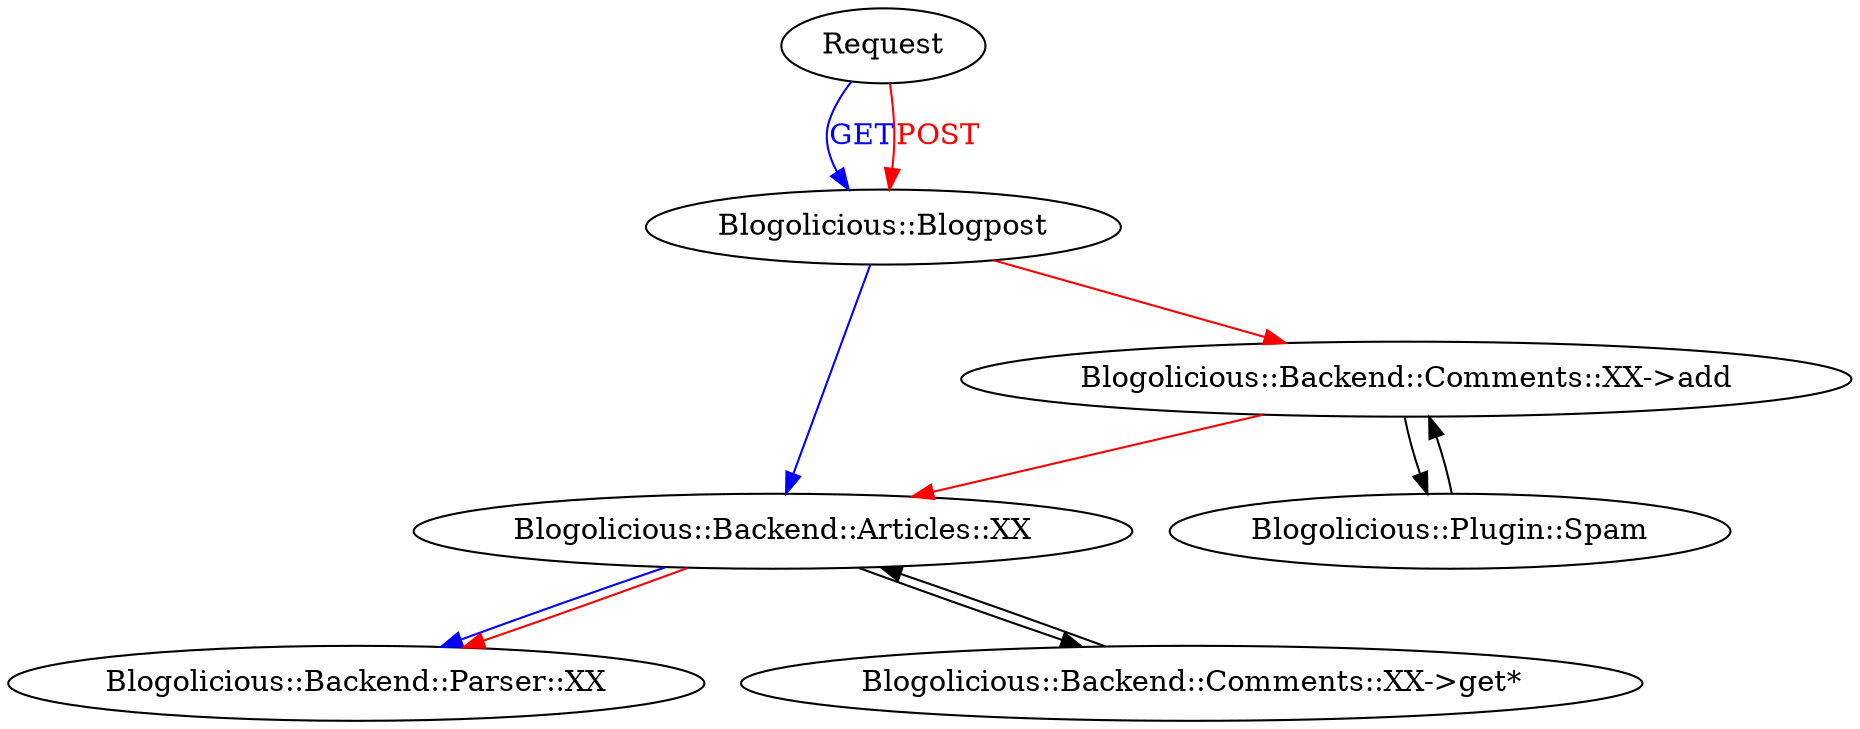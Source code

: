 digraph {
    request [label="Request"];
    blogpost [label="Blogolicious::Blogpost"];
    spam_filter [label="Blogolicious::Plugin::Spam"]
    entry_backend [label="Blogolicious::Backend::Articles::XX"];
    renderer [label="Blogolicious::Backend::Parser::XX"];
    comment_backend_add [label="Blogolicious::Backend::Comments::XX->add"];
    comment_backend_get [label="Blogolicious::Backend::Comments::XX->get*"];
    request ->  blogpost [label="GET", fontcolor="#0000FF", color="#0000FF"];
    request ->  blogpost [label="POST", fontcolor="#FF0000", color="#FF0000"];
    blogpost -> entry_backend -> renderer [color="#0000FF"];
    blogpost -> comment_backend_add -> entry_backend -> renderer [color="#ff0000"];

    entry_backend -> comment_backend_get;
    comment_backend_get -> entry_backend;

    spam_filter -> comment_backend_add;
    comment_backend_add -> spam_filter;

}